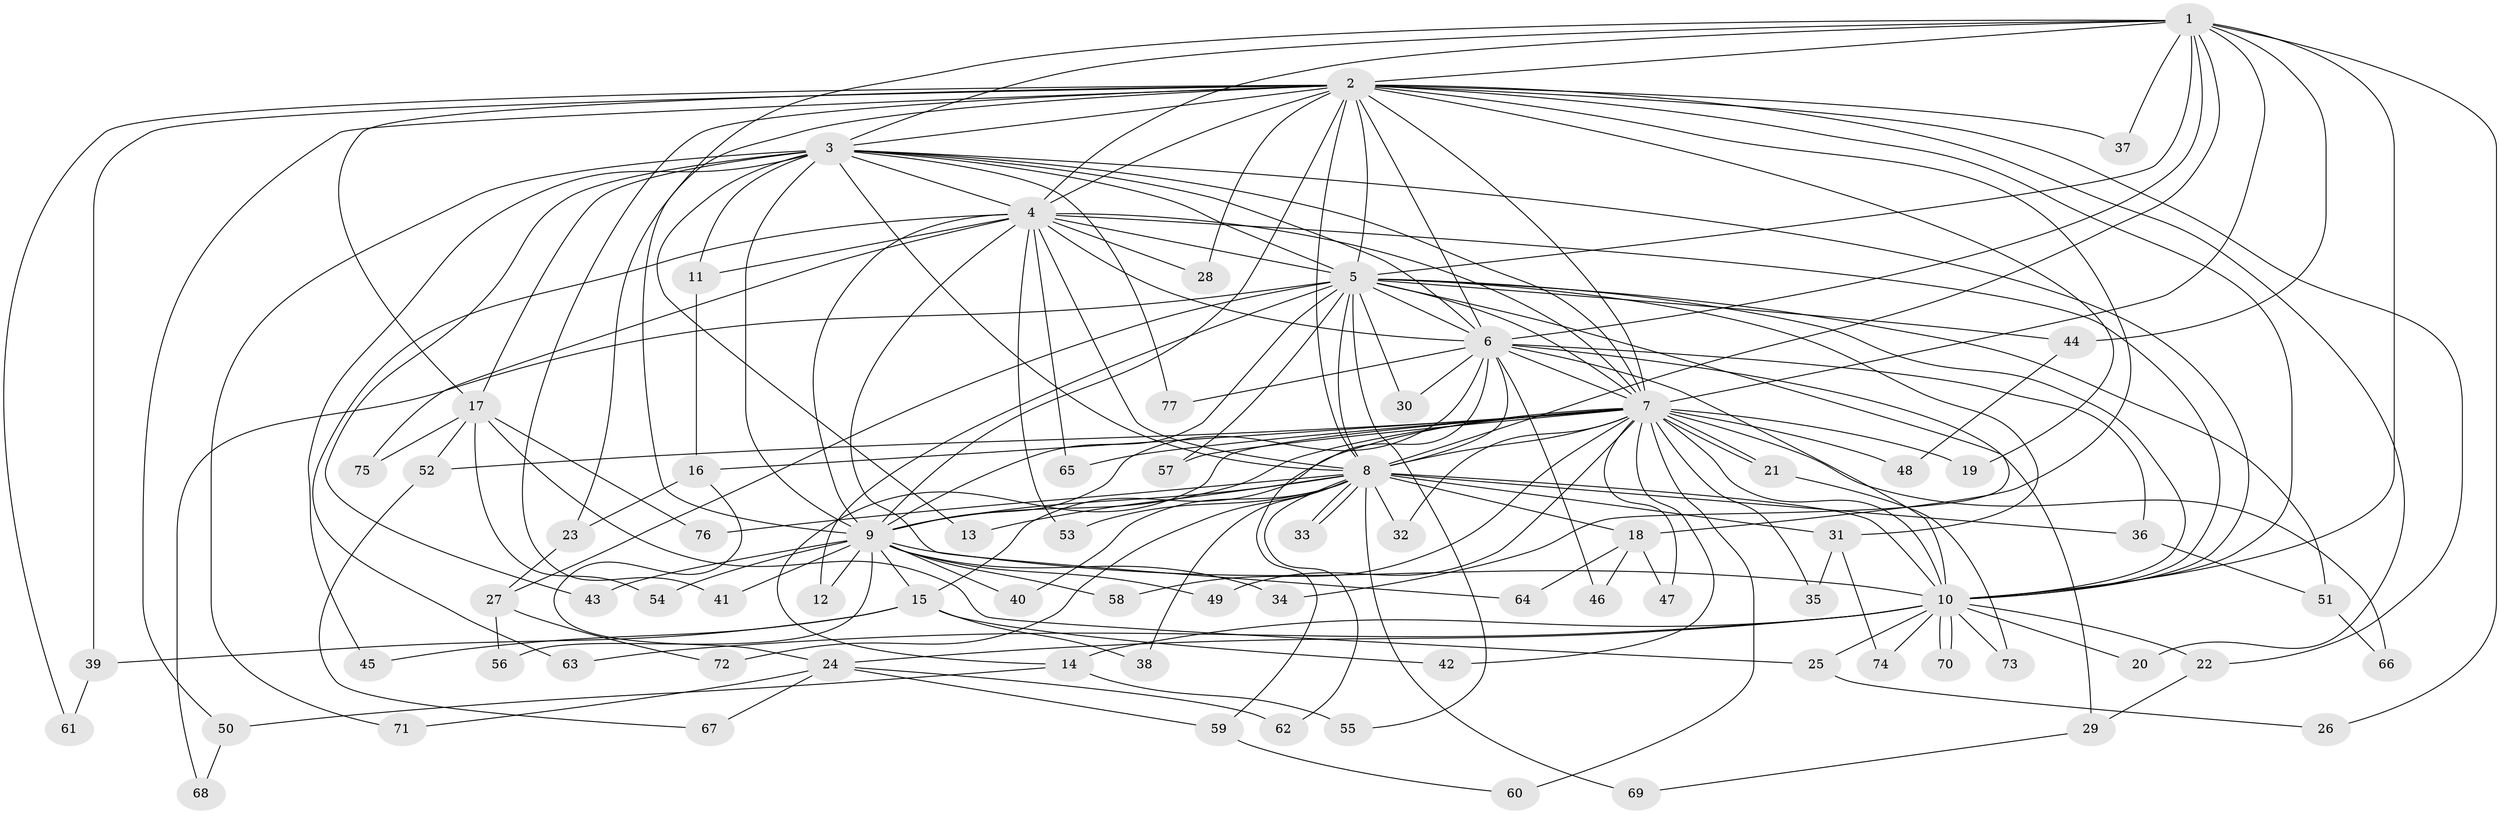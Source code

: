 // Generated by graph-tools (version 1.1) at 2025/11/02/27/25 16:11:08]
// undirected, 77 vertices, 179 edges
graph export_dot {
graph [start="1"]
  node [color=gray90,style=filled];
  1;
  2;
  3;
  4;
  5;
  6;
  7;
  8;
  9;
  10;
  11;
  12;
  13;
  14;
  15;
  16;
  17;
  18;
  19;
  20;
  21;
  22;
  23;
  24;
  25;
  26;
  27;
  28;
  29;
  30;
  31;
  32;
  33;
  34;
  35;
  36;
  37;
  38;
  39;
  40;
  41;
  42;
  43;
  44;
  45;
  46;
  47;
  48;
  49;
  50;
  51;
  52;
  53;
  54;
  55;
  56;
  57;
  58;
  59;
  60;
  61;
  62;
  63;
  64;
  65;
  66;
  67;
  68;
  69;
  70;
  71;
  72;
  73;
  74;
  75;
  76;
  77;
  1 -- 2;
  1 -- 3;
  1 -- 4;
  1 -- 5;
  1 -- 6;
  1 -- 7;
  1 -- 8;
  1 -- 9;
  1 -- 10;
  1 -- 26;
  1 -- 37;
  1 -- 44;
  2 -- 3;
  2 -- 4;
  2 -- 5;
  2 -- 6;
  2 -- 7;
  2 -- 8;
  2 -- 9;
  2 -- 10;
  2 -- 17;
  2 -- 18;
  2 -- 19;
  2 -- 20;
  2 -- 22;
  2 -- 23;
  2 -- 28;
  2 -- 37;
  2 -- 39;
  2 -- 41;
  2 -- 50;
  2 -- 61;
  3 -- 4;
  3 -- 5;
  3 -- 6;
  3 -- 7;
  3 -- 8;
  3 -- 9;
  3 -- 10;
  3 -- 11;
  3 -- 13;
  3 -- 17;
  3 -- 43;
  3 -- 45;
  3 -- 71;
  3 -- 77;
  4 -- 5;
  4 -- 6;
  4 -- 7;
  4 -- 8;
  4 -- 9;
  4 -- 10;
  4 -- 11;
  4 -- 28;
  4 -- 53;
  4 -- 63;
  4 -- 64;
  4 -- 65;
  4 -- 75;
  5 -- 6;
  5 -- 7;
  5 -- 8;
  5 -- 9;
  5 -- 10;
  5 -- 12;
  5 -- 27;
  5 -- 30;
  5 -- 31;
  5 -- 34;
  5 -- 44;
  5 -- 51;
  5 -- 55;
  5 -- 57;
  5 -- 68;
  6 -- 7;
  6 -- 8;
  6 -- 9;
  6 -- 10;
  6 -- 29;
  6 -- 30;
  6 -- 36;
  6 -- 46;
  6 -- 59;
  6 -- 77;
  7 -- 8;
  7 -- 9;
  7 -- 10;
  7 -- 14;
  7 -- 15;
  7 -- 16;
  7 -- 19;
  7 -- 21;
  7 -- 21;
  7 -- 32;
  7 -- 35;
  7 -- 42;
  7 -- 47;
  7 -- 48;
  7 -- 49;
  7 -- 52;
  7 -- 57;
  7 -- 58;
  7 -- 60;
  7 -- 65;
  7 -- 66;
  8 -- 9;
  8 -- 10;
  8 -- 13;
  8 -- 18;
  8 -- 31;
  8 -- 32;
  8 -- 33;
  8 -- 33;
  8 -- 36;
  8 -- 38;
  8 -- 40;
  8 -- 53;
  8 -- 62;
  8 -- 69;
  8 -- 72;
  8 -- 76;
  9 -- 10;
  9 -- 12;
  9 -- 15;
  9 -- 34;
  9 -- 40;
  9 -- 41;
  9 -- 43;
  9 -- 49;
  9 -- 54;
  9 -- 56;
  9 -- 58;
  10 -- 14;
  10 -- 20;
  10 -- 22;
  10 -- 24;
  10 -- 25;
  10 -- 63;
  10 -- 70;
  10 -- 70;
  10 -- 73;
  10 -- 74;
  11 -- 16;
  14 -- 50;
  14 -- 55;
  15 -- 38;
  15 -- 39;
  15 -- 42;
  15 -- 45;
  16 -- 23;
  16 -- 24;
  17 -- 25;
  17 -- 52;
  17 -- 54;
  17 -- 75;
  17 -- 76;
  18 -- 46;
  18 -- 47;
  18 -- 64;
  21 -- 73;
  22 -- 29;
  23 -- 27;
  24 -- 59;
  24 -- 62;
  24 -- 67;
  24 -- 71;
  25 -- 26;
  27 -- 56;
  27 -- 72;
  29 -- 69;
  31 -- 35;
  31 -- 74;
  36 -- 51;
  39 -- 61;
  44 -- 48;
  50 -- 68;
  51 -- 66;
  52 -- 67;
  59 -- 60;
}
